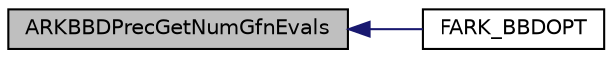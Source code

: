 digraph "ARKBBDPrecGetNumGfnEvals"
{
  edge [fontname="Helvetica",fontsize="10",labelfontname="Helvetica",labelfontsize="10"];
  node [fontname="Helvetica",fontsize="10",shape=record];
  rankdir="LR";
  Node3 [label="ARKBBDPrecGetNumGfnEvals",height=0.2,width=0.4,color="black", fillcolor="grey75", style="filled", fontcolor="black"];
  Node3 -> Node4 [dir="back",color="midnightblue",fontsize="10",style="solid",fontname="Helvetica"];
  Node4 [label="FARK_BBDOPT",height=0.2,width=0.4,color="black", fillcolor="white", style="filled",URL="$d4/d6d/farkbbd_8h.html#a96fc35356c8f8d63a0fadd7a334abadd"];
}
